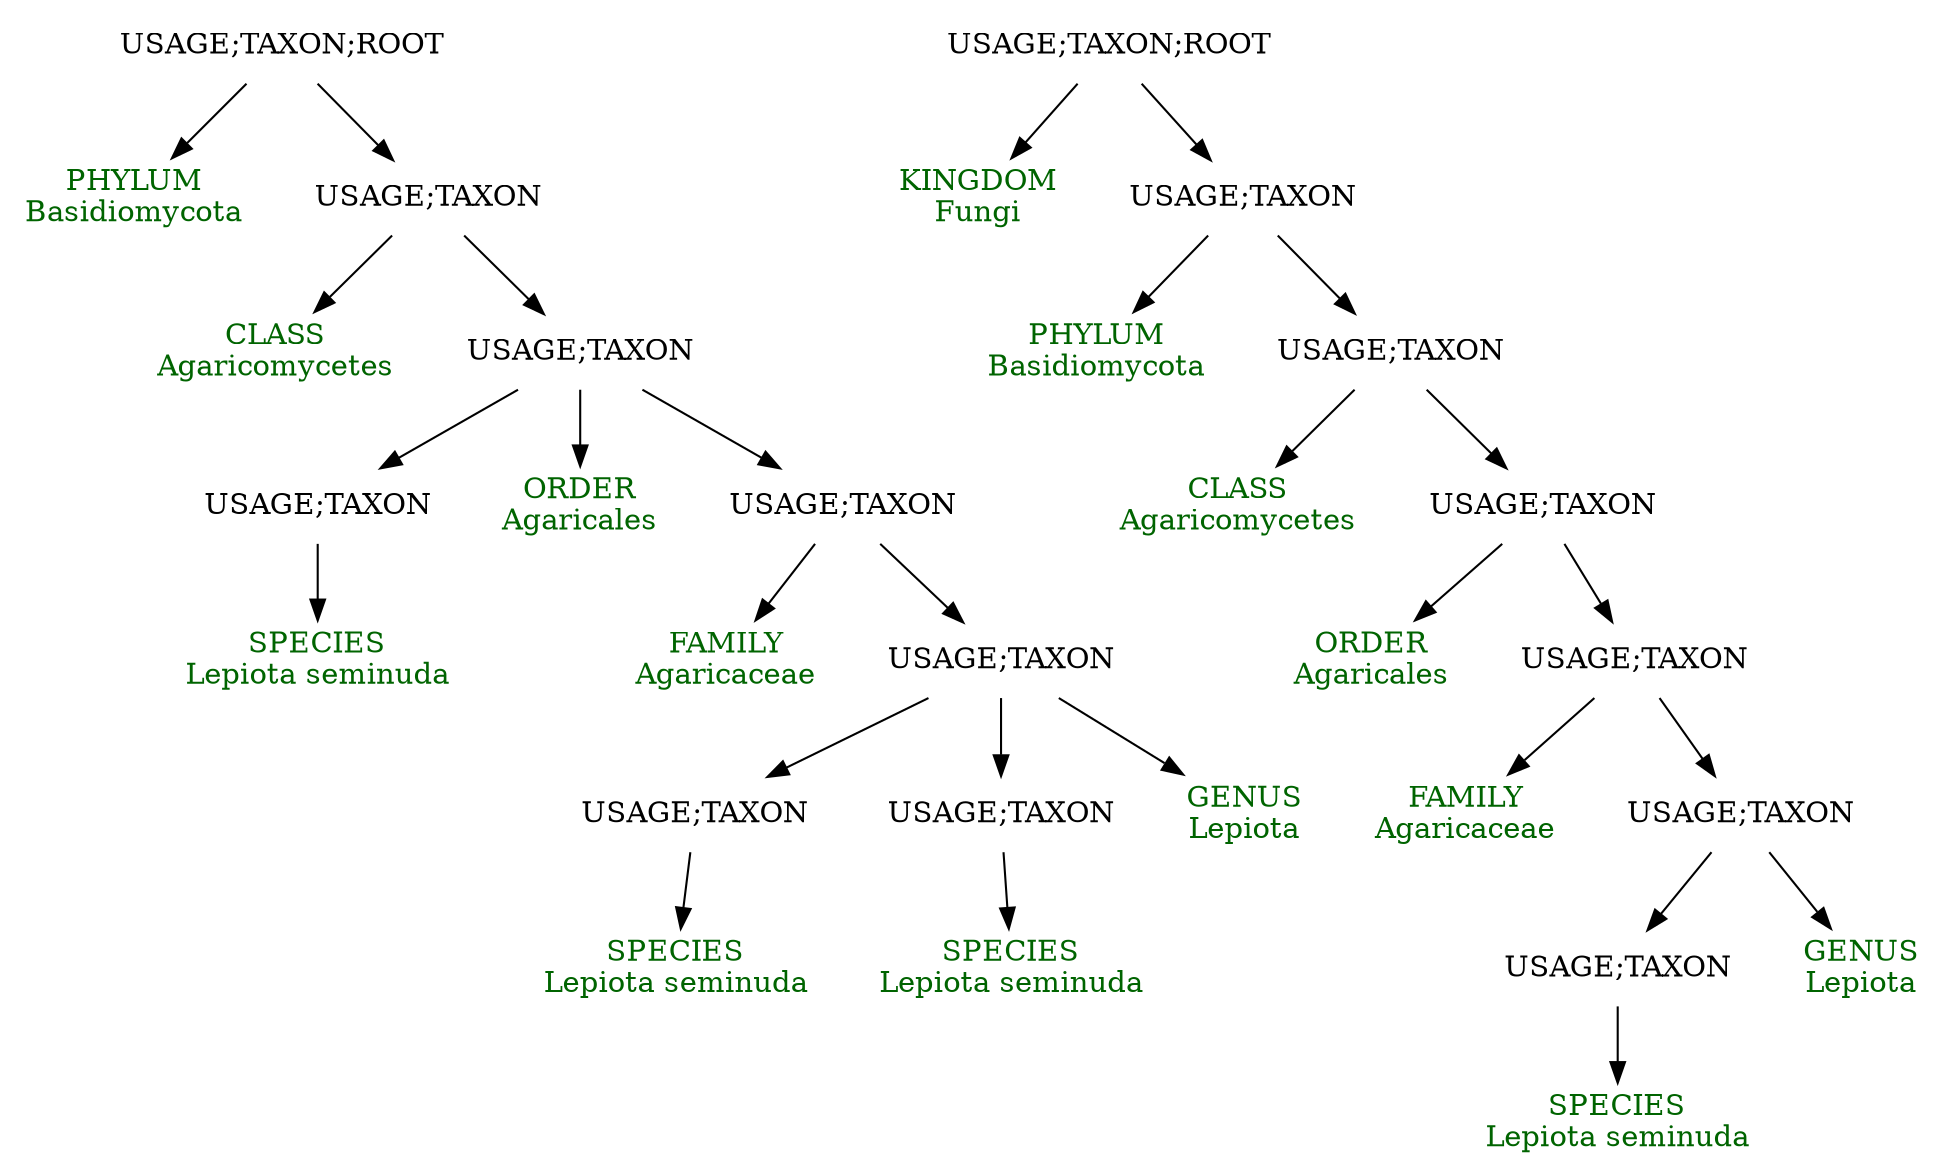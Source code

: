 digraph G {
  node [shape=plaintext]

  n0  [label="SPECIES\nLepiota seminuda", fontcolor=darkgreen]
  n1  [label="USAGE;TAXON"]
  n1 -> n0
  n2  [label="SPECIES\nLepiota seminuda", fontcolor=darkgreen]
  n3  [label="USAGE;TAXON"]
  n3 -> n2
  n4  [label="SPECIES\nLepiota seminuda", fontcolor=darkgreen]
  n5  [label="USAGE;TAXON"]
  n5 -> n4
  n6  [label="SPECIES\nLepiota seminuda", fontcolor=darkgreen]
  n7  [label="USAGE;TAXON"]
  n7 -> n6
  n8  [label="PHYLUM\nBasidiomycota", fontcolor=darkgreen]
  n9  [label="USAGE;TAXON;ROOT"]
  n9 -> n11
  n9 -> n8
  n10  [label="CLASS\nAgaricomycetes", fontcolor=darkgreen]
  n11  [label="USAGE;TAXON"]
  n11 -> n13
  n11 -> n10
  n12  [label="ORDER\nAgaricales", fontcolor=darkgreen]
  n13  [label="USAGE;TAXON"]
  n13 -> n5
  n13 -> n15
  n13 -> n12
  n14  [label="FAMILY\nAgaricaceae", fontcolor=darkgreen]
  n15  [label="USAGE;TAXON"]
  n15 -> n17
  n15 -> n14
  n16  [label="GENUS\nLepiota", fontcolor=darkgreen]
  n17  [label="USAGE;TAXON"]
  n17 -> n3
  n17 -> n1
  n17 -> n16
  n18  [label="KINGDOM\nFungi", fontcolor=darkgreen]
  n19  [label="USAGE;TAXON;ROOT"]
  n19 -> n21
  n19 -> n18
  n20  [label="PHYLUM\nBasidiomycota", fontcolor=darkgreen]
  n21  [label="USAGE;TAXON"]
  n21 -> n23
  n21 -> n20
  n22  [label="CLASS\nAgaricomycetes", fontcolor=darkgreen]
  n23  [label="USAGE;TAXON"]
  n23 -> n25
  n23 -> n22
  n24  [label="ORDER\nAgaricales", fontcolor=darkgreen]
  n25  [label="USAGE;TAXON"]
  n25 -> n27
  n25 -> n24
  n26  [label="FAMILY\nAgaricaceae", fontcolor=darkgreen]
  n27  [label="USAGE;TAXON"]
  n27 -> n29
  n27 -> n26
  n28  [label="GENUS\nLepiota", fontcolor=darkgreen]
  n29  [label="USAGE;TAXON"]
  n29 -> n7
  n29 -> n28
}
